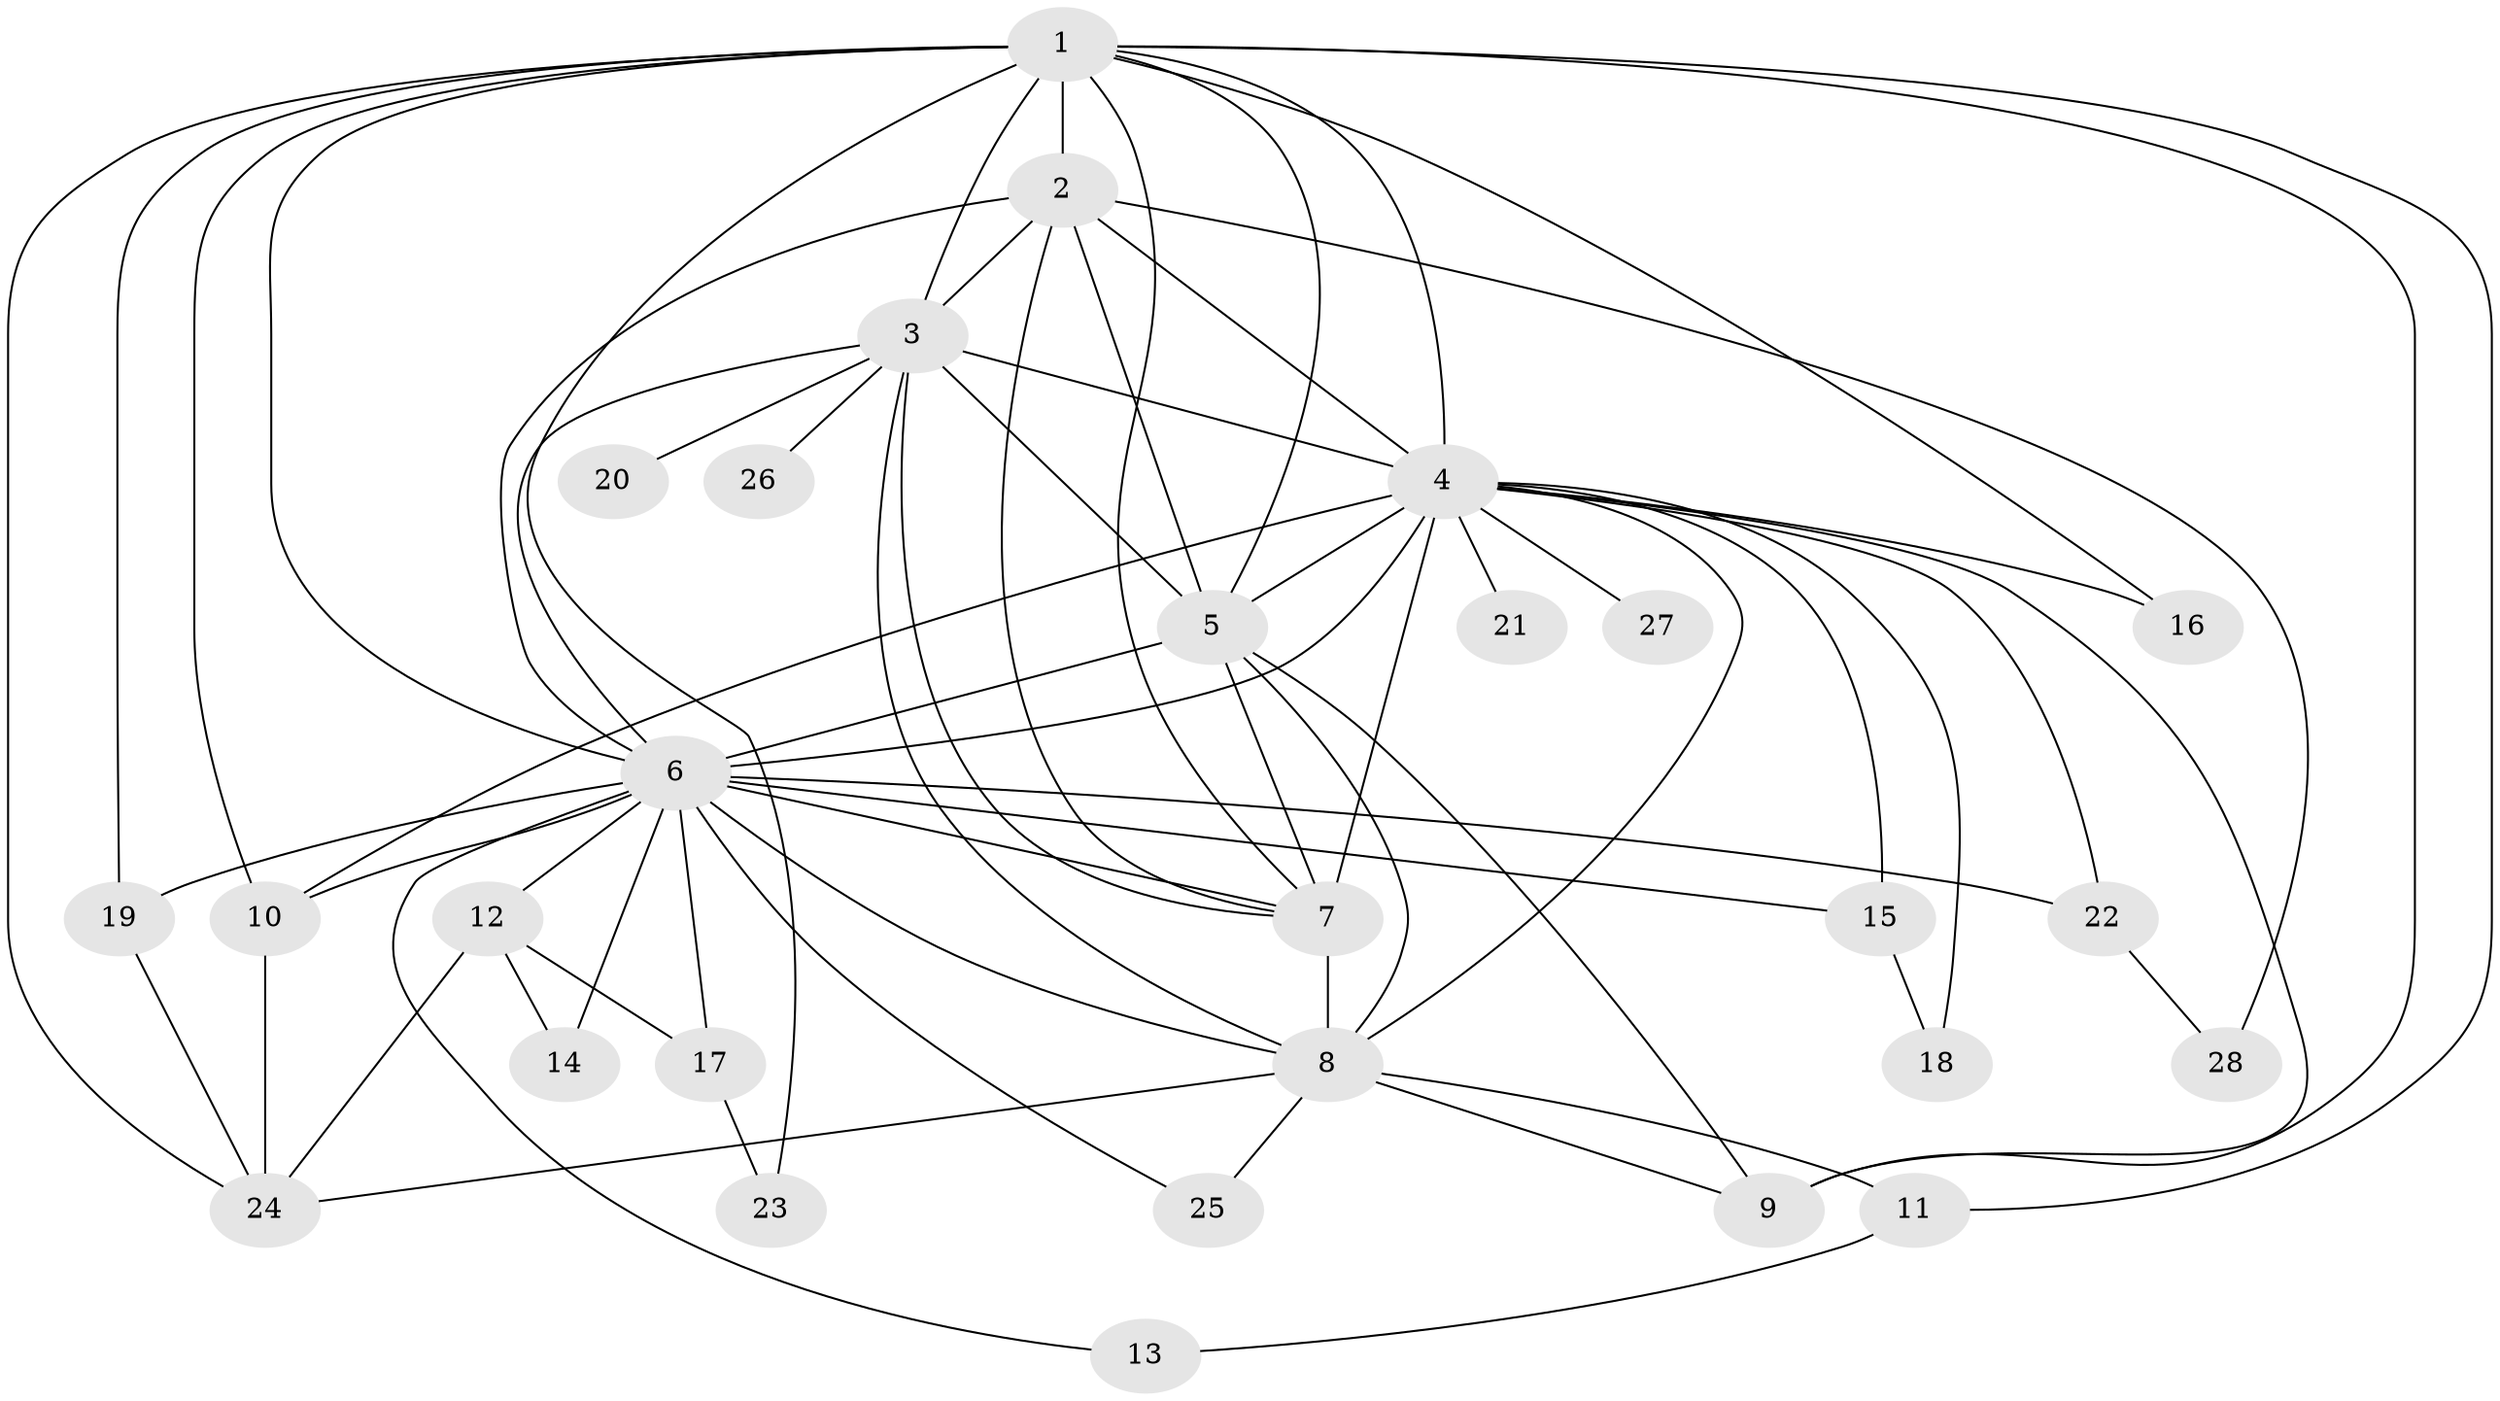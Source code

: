 // original degree distribution, {17: 0.017857142857142856, 12: 0.017857142857142856, 15: 0.07142857142857142, 20: 0.03571428571428571, 16: 0.017857142857142856, 18: 0.017857142857142856, 3: 0.17857142857142858, 2: 0.5714285714285714, 4: 0.05357142857142857, 5: 0.017857142857142856}
// Generated by graph-tools (version 1.1) at 2025/49/03/04/25 22:49:55]
// undirected, 28 vertices, 67 edges
graph export_dot {
  node [color=gray90,style=filled];
  1;
  2;
  3;
  4;
  5;
  6;
  7;
  8;
  9;
  10;
  11;
  12;
  13;
  14;
  15;
  16;
  17;
  18;
  19;
  20;
  21;
  22;
  23;
  24;
  25;
  26;
  27;
  28;
  1 -- 2 [weight=2.0];
  1 -- 3 [weight=3.0];
  1 -- 4 [weight=4.0];
  1 -- 5 [weight=3.0];
  1 -- 6 [weight=4.0];
  1 -- 7 [weight=2.0];
  1 -- 9 [weight=2.0];
  1 -- 10 [weight=1.0];
  1 -- 11 [weight=1.0];
  1 -- 16 [weight=1.0];
  1 -- 19 [weight=3.0];
  1 -- 23 [weight=1.0];
  1 -- 24 [weight=1.0];
  2 -- 3 [weight=1.0];
  2 -- 4 [weight=2.0];
  2 -- 5 [weight=1.0];
  2 -- 6 [weight=2.0];
  2 -- 7 [weight=2.0];
  2 -- 28 [weight=2.0];
  3 -- 4 [weight=2.0];
  3 -- 5 [weight=1.0];
  3 -- 6 [weight=2.0];
  3 -- 7 [weight=1.0];
  3 -- 8 [weight=1.0];
  3 -- 20 [weight=1.0];
  3 -- 26 [weight=1.0];
  4 -- 5 [weight=2.0];
  4 -- 6 [weight=4.0];
  4 -- 7 [weight=3.0];
  4 -- 8 [weight=4.0];
  4 -- 9 [weight=1.0];
  4 -- 10 [weight=1.0];
  4 -- 15 [weight=1.0];
  4 -- 16 [weight=1.0];
  4 -- 18 [weight=1.0];
  4 -- 21 [weight=2.0];
  4 -- 22 [weight=1.0];
  4 -- 27 [weight=1.0];
  5 -- 6 [weight=2.0];
  5 -- 7 [weight=1.0];
  5 -- 8 [weight=2.0];
  5 -- 9 [weight=4.0];
  6 -- 7 [weight=2.0];
  6 -- 8 [weight=1.0];
  6 -- 10 [weight=1.0];
  6 -- 12 [weight=2.0];
  6 -- 13 [weight=1.0];
  6 -- 14 [weight=1.0];
  6 -- 15 [weight=1.0];
  6 -- 17 [weight=1.0];
  6 -- 19 [weight=2.0];
  6 -- 22 [weight=1.0];
  6 -- 25 [weight=1.0];
  7 -- 8 [weight=9.0];
  8 -- 9 [weight=1.0];
  8 -- 11 [weight=2.0];
  8 -- 24 [weight=1.0];
  8 -- 25 [weight=1.0];
  10 -- 24 [weight=1.0];
  11 -- 13 [weight=1.0];
  12 -- 14 [weight=1.0];
  12 -- 17 [weight=1.0];
  12 -- 24 [weight=1.0];
  15 -- 18 [weight=1.0];
  17 -- 23 [weight=1.0];
  19 -- 24 [weight=1.0];
  22 -- 28 [weight=1.0];
}
